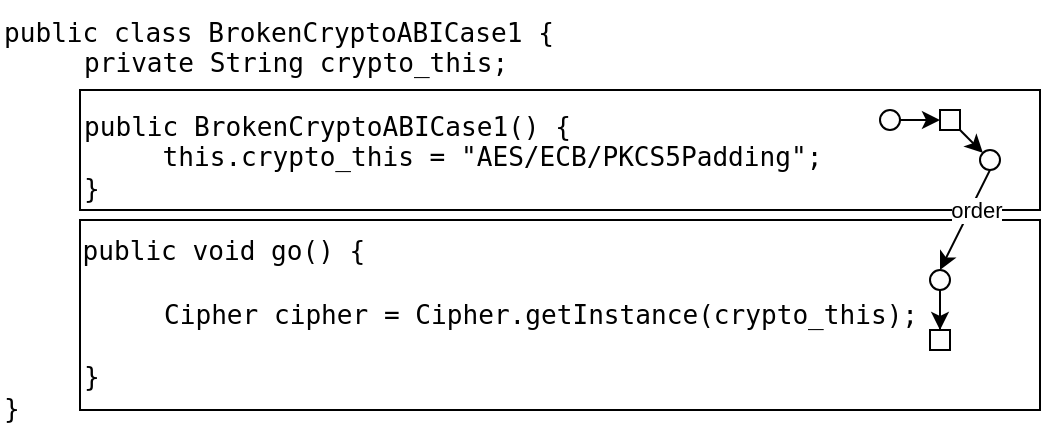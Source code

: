 <mxfile version="21.3.2" type="github">
  <diagram name="第 1 页" id="Ieqcy_TcXYrNZPft8lrP">
    <mxGraphModel dx="681" dy="433" grid="1" gridSize="10" guides="1" tooltips="1" connect="1" arrows="1" fold="1" page="1" pageScale="1" pageWidth="827" pageHeight="1169" math="0" shadow="0">
      <root>
        <mxCell id="0" />
        <mxCell id="1" parent="0" />
        <mxCell id="rPKAPofMUUAUzUdPVQre-2" value="&lt;div style=&quot;font-family: &amp;quot;JetBrains Mono&amp;quot;, monospace; font-size: 9.8pt;&quot;&gt;public class BrokenCryptoABICase1 {&lt;br&gt;    &lt;/div&gt;&lt;blockquote style=&quot;margin: 0 0 0 40px; border: none; padding: 0px;&quot;&gt;&lt;div style=&quot;font-family: &amp;quot;JetBrains Mono&amp;quot;, monospace; font-size: 9.8pt;&quot;&gt;private String crypto_this;&lt;br&gt;&lt;/div&gt;&lt;div style=&quot;font-family: &amp;quot;JetBrains Mono&amp;quot;, monospace; font-size: 9.8pt;&quot;&gt;&lt;br&gt;&lt;/div&gt;&lt;div style=&quot;font-family: &amp;quot;JetBrains Mono&amp;quot;, monospace; font-size: 9.8pt;&quot;&gt;    public BrokenCryptoABICase1() {&lt;/div&gt;&lt;div style=&quot;font-family: &amp;quot;JetBrains Mono&amp;quot;, monospace; font-size: 9.8pt;&quot;&gt;&amp;nbsp; &amp;nbsp; &amp;nbsp;this.crypto_this = &quot;AES/ECB/PKCS5Padding&quot;;&lt;br&gt;&lt;/div&gt;&lt;div style=&quot;font-family: &amp;quot;JetBrains Mono&amp;quot;, monospace; font-size: 9.8pt;&quot;&gt;}&lt;/div&gt;&lt;/blockquote&gt;&lt;div style=&quot;font-family: &amp;quot;JetBrains Mono&amp;quot;, monospace; font-size: 9.8pt;&quot;&gt;&lt;br&gt;&amp;nbsp; &amp;nbsp; &amp;nbsp;public void go()&amp;nbsp;{&lt;br&gt;&lt;/div&gt;&lt;blockquote style=&quot;margin: 0 0 0 40px; border: none; padding: 0px;&quot;&gt;&lt;blockquote style=&quot;margin: 0 0 0 40px; border: none; padding: 0px;&quot;&gt;&lt;div style=&quot;font-family: &amp;quot;JetBrains Mono&amp;quot;, monospace; font-size: 9.8pt;&quot;&gt;&lt;br&gt;&lt;/div&gt;&lt;/blockquote&gt;&lt;blockquote style=&quot;margin: 0 0 0 40px; border: none; padding: 0px;&quot;&gt;&lt;div style=&quot;font-family: &amp;quot;JetBrains Mono&amp;quot;, monospace; font-size: 9.8pt;&quot;&gt;Cipher cipher = Cipher.getInstance(crypto_this);&lt;br&gt;&lt;/div&gt;&lt;/blockquote&gt;&lt;blockquote style=&quot;margin: 0 0 0 40px; border: none; padding: 0px;&quot;&gt;&lt;div style=&quot;font-family: &amp;quot;JetBrains Mono&amp;quot;, monospace; font-size: 9.8pt;&quot;&gt;&lt;br&gt;&lt;/div&gt;&lt;/blockquote&gt;&lt;/blockquote&gt;&lt;blockquote style=&quot;margin: 0 0 0 40px; border: none; padding: 0px;&quot;&gt;&lt;div style=&quot;font-family: &amp;quot;JetBrains Mono&amp;quot;, monospace; font-size: 9.8pt;&quot;&gt;}&lt;/div&gt;&lt;/blockquote&gt;&lt;div style=&quot;font-family: &amp;quot;JetBrains Mono&amp;quot;, monospace; font-size: 9.8pt;&quot;&gt;}&lt;/div&gt;" style="text;strokeColor=none;align=left;fillColor=none;html=1;verticalAlign=middle;whiteSpace=wrap;rounded=0;" vertex="1" parent="1">
          <mxGeometry x="310" y="475" width="530" height="220" as="geometry" />
        </mxCell>
        <mxCell id="rPKAPofMUUAUzUdPVQre-3" value="" style="rounded=0;whiteSpace=wrap;html=1;fillColor=none;" vertex="1" parent="1">
          <mxGeometry x="350" y="520" width="480" height="60" as="geometry" />
        </mxCell>
        <mxCell id="rPKAPofMUUAUzUdPVQre-4" value="" style="rounded=0;whiteSpace=wrap;html=1;fillColor=none;" vertex="1" parent="1">
          <mxGeometry x="350" y="585" width="480" height="95" as="geometry" />
        </mxCell>
        <mxCell id="rPKAPofMUUAUzUdPVQre-20" style="edgeStyle=orthogonalEdgeStyle;rounded=0;orthogonalLoop=1;jettySize=auto;html=1;exitX=1;exitY=0.5;exitDx=0;exitDy=0;entryX=0;entryY=0.5;entryDx=0;entryDy=0;" edge="1" parent="1" source="rPKAPofMUUAUzUdPVQre-21" target="rPKAPofMUUAUzUdPVQre-22">
          <mxGeometry relative="1" as="geometry">
            <Array as="points">
              <mxPoint x="780" y="535" />
              <mxPoint x="780" y="535" />
            </Array>
          </mxGeometry>
        </mxCell>
        <mxCell id="rPKAPofMUUAUzUdPVQre-21" value="" style="ellipse;whiteSpace=wrap;html=1;aspect=fixed;" vertex="1" parent="1">
          <mxGeometry x="750" y="530" width="10" height="10" as="geometry" />
        </mxCell>
        <mxCell id="rPKAPofMUUAUzUdPVQre-22" value="" style="rounded=0;whiteSpace=wrap;html=1;" vertex="1" parent="1">
          <mxGeometry x="780" y="530" width="10" height="10" as="geometry" />
        </mxCell>
        <mxCell id="rPKAPofMUUAUzUdPVQre-23" value="" style="ellipse;whiteSpace=wrap;html=1;aspect=fixed;" vertex="1" parent="1">
          <mxGeometry x="800" y="550" width="10" height="10" as="geometry" />
        </mxCell>
        <mxCell id="rPKAPofMUUAUzUdPVQre-24" value="" style="endArrow=classic;html=1;rounded=0;exitX=1;exitY=1;exitDx=0;exitDy=0;entryX=0;entryY=0;entryDx=0;entryDy=0;" edge="1" parent="1" source="rPKAPofMUUAUzUdPVQre-22" target="rPKAPofMUUAUzUdPVQre-23">
          <mxGeometry width="50" height="50" relative="1" as="geometry">
            <mxPoint x="790" y="560" as="sourcePoint" />
            <mxPoint x="840" y="510" as="targetPoint" />
          </mxGeometry>
        </mxCell>
        <mxCell id="rPKAPofMUUAUzUdPVQre-25" style="edgeStyle=orthogonalEdgeStyle;rounded=0;orthogonalLoop=1;jettySize=auto;html=1;entryX=0.5;entryY=0;entryDx=0;entryDy=0;" edge="1" parent="1" source="rPKAPofMUUAUzUdPVQre-26" target="rPKAPofMUUAUzUdPVQre-27">
          <mxGeometry relative="1" as="geometry" />
        </mxCell>
        <mxCell id="rPKAPofMUUAUzUdPVQre-26" value="" style="ellipse;whiteSpace=wrap;html=1;aspect=fixed;" vertex="1" parent="1">
          <mxGeometry x="775" y="610" width="10" height="10" as="geometry" />
        </mxCell>
        <mxCell id="rPKAPofMUUAUzUdPVQre-27" value="" style="rounded=0;whiteSpace=wrap;html=1;" vertex="1" parent="1">
          <mxGeometry x="775" y="640" width="10" height="10" as="geometry" />
        </mxCell>
        <mxCell id="rPKAPofMUUAUzUdPVQre-28" value="" style="endArrow=classic;html=1;rounded=0;exitX=0.5;exitY=1;exitDx=0;exitDy=0;entryX=0.5;entryY=0;entryDx=0;entryDy=0;" edge="1" parent="1" source="rPKAPofMUUAUzUdPVQre-23" target="rPKAPofMUUAUzUdPVQre-26">
          <mxGeometry width="50" height="50" relative="1" as="geometry">
            <mxPoint x="830" y="620" as="sourcePoint" />
            <mxPoint x="880" y="570" as="targetPoint" />
          </mxGeometry>
        </mxCell>
        <mxCell id="rPKAPofMUUAUzUdPVQre-29" value="order" style="edgeLabel;html=1;align=center;verticalAlign=middle;resizable=0;points=[];" vertex="1" connectable="0" parent="rPKAPofMUUAUzUdPVQre-28">
          <mxGeometry x="-0.249" y="2" relative="1" as="geometry">
            <mxPoint as="offset" />
          </mxGeometry>
        </mxCell>
      </root>
    </mxGraphModel>
  </diagram>
</mxfile>
